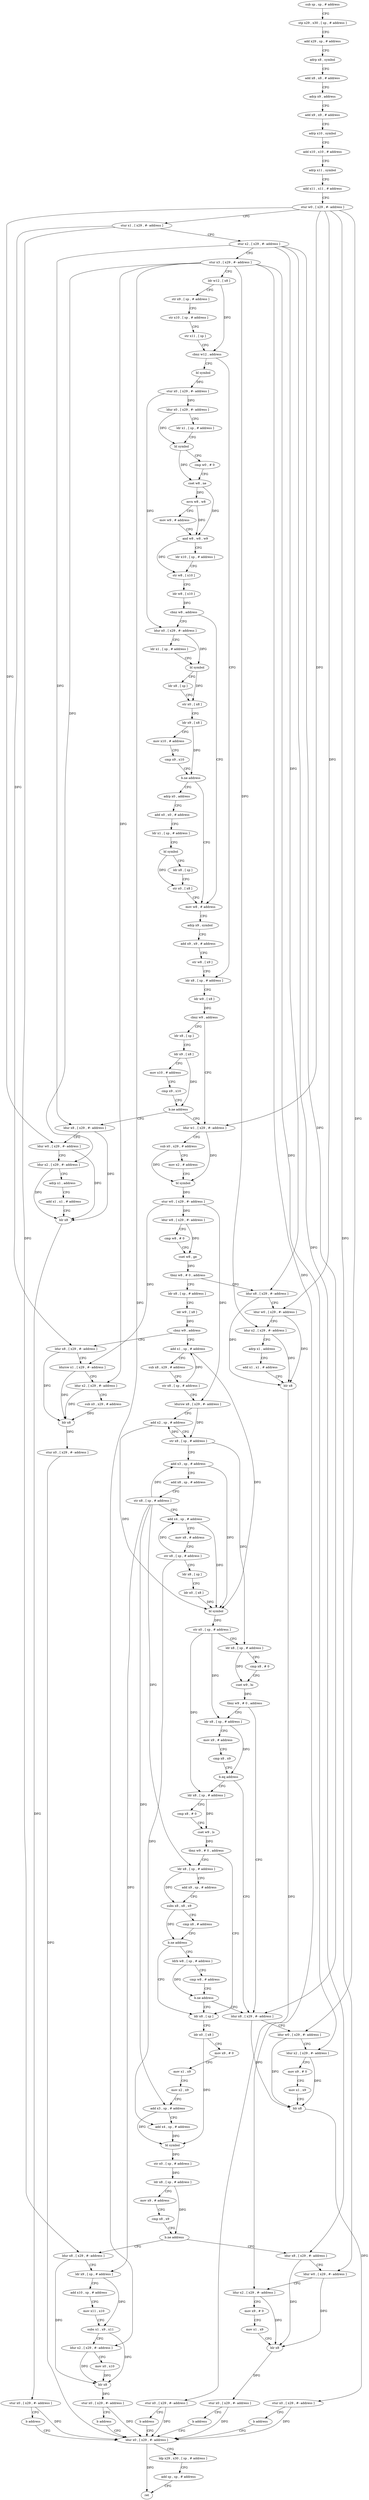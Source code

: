 digraph "func" {
"4217996" [label = "sub sp , sp , # address" ]
"4218000" [label = "stp x29 , x30 , [ sp , # address ]" ]
"4218004" [label = "add x29 , sp , # address" ]
"4218008" [label = "adrp x8 , symbol" ]
"4218012" [label = "add x8 , x8 , # address" ]
"4218016" [label = "adrp x9 , address" ]
"4218020" [label = "add x9 , x9 , # address" ]
"4218024" [label = "adrp x10 , symbol" ]
"4218028" [label = "add x10 , x10 , # address" ]
"4218032" [label = "adrp x11 , symbol" ]
"4218036" [label = "add x11 , x11 , # address" ]
"4218040" [label = "stur w0 , [ x29 , #- address ]" ]
"4218044" [label = "stur x1 , [ x29 , #- address ]" ]
"4218048" [label = "stur x2 , [ x29 , #- address ]" ]
"4218052" [label = "stur x3 , [ x29 , #- address ]" ]
"4218056" [label = "ldr w12 , [ x8 ]" ]
"4218060" [label = "str x9 , [ sp , # address ]" ]
"4218064" [label = "str x10 , [ sp , # address ]" ]
"4218068" [label = "str x11 , [ sp ]" ]
"4218072" [label = "cbnz w12 , address" ]
"4218208" [label = "ldr x8 , [ sp , # address ]" ]
"4218076" [label = "bl symbol" ]
"4218212" [label = "ldr w9 , [ x8 ]" ]
"4218216" [label = "cbnz w9 , address" ]
"4218272" [label = "ldur w1 , [ x29 , #- address ]" ]
"4218220" [label = "ldr x8 , [ sp ]" ]
"4218080" [label = "stur x0 , [ x29 , #- address ]" ]
"4218084" [label = "ldur x0 , [ x29 , #- address ]" ]
"4218088" [label = "ldr x1 , [ sp , # address ]" ]
"4218092" [label = "bl symbol" ]
"4218096" [label = "cmp w0 , # 0" ]
"4218100" [label = "cset w8 , ne" ]
"4218104" [label = "mvn w8 , w8" ]
"4218108" [label = "mov w9 , # address" ]
"4218112" [label = "and w8 , w8 , w9" ]
"4218116" [label = "ldr x10 , [ sp , # address ]" ]
"4218120" [label = "str w8 , [ x10 ]" ]
"4218124" [label = "ldr w8 , [ x10 ]" ]
"4218128" [label = "cbnz w8 , address" ]
"4218192" [label = "mov w8 , # address" ]
"4218132" [label = "ldur x0 , [ x29 , #- address ]" ]
"4218276" [label = "sub x0 , x29 , # address" ]
"4218280" [label = "mov x2 , # address" ]
"4218284" [label = "bl symbol" ]
"4218288" [label = "stur w0 , [ x29 , #- address ]" ]
"4218292" [label = "ldur w8 , [ x29 , #- address ]" ]
"4218296" [label = "cmp w8 , # 0" ]
"4218300" [label = "cset w8 , ge" ]
"4218304" [label = "tbnz w8 , # 0 , address" ]
"4218340" [label = "ldr x8 , [ sp , # address ]" ]
"4218308" [label = "ldur x8 , [ x29 , #- address ]" ]
"4218224" [label = "ldr x9 , [ x8 ]" ]
"4218228" [label = "mov x10 , # address" ]
"4218232" [label = "cmp x9 , x10" ]
"4218236" [label = "b.ne address" ]
"4218240" [label = "ldur x8 , [ x29 , #- address ]" ]
"4218196" [label = "adrp x9 , symbol" ]
"4218200" [label = "add x9 , x9 , # address" ]
"4218204" [label = "str w8 , [ x9 ]" ]
"4218136" [label = "ldr x1 , [ sp , # address ]" ]
"4218140" [label = "bl symbol" ]
"4218144" [label = "ldr x8 , [ sp ]" ]
"4218148" [label = "str x0 , [ x8 ]" ]
"4218152" [label = "ldr x9 , [ x8 ]" ]
"4218156" [label = "mov x10 , # address" ]
"4218160" [label = "cmp x9 , x10" ]
"4218164" [label = "b.ne address" ]
"4218168" [label = "adrp x0 , address" ]
"4218344" [label = "ldr w9 , [ x8 ]" ]
"4218348" [label = "cbnz w9 , address" ]
"4218652" [label = "ldur x8 , [ x29 , #- address ]" ]
"4218352" [label = "add x1 , sp , # address" ]
"4218312" [label = "ldur w0 , [ x29 , #- address ]" ]
"4218316" [label = "ldur x2 , [ x29 , #- address ]" ]
"4218320" [label = "adrp x1 , address" ]
"4218324" [label = "add x1 , x1 , # address" ]
"4218328" [label = "blr x8" ]
"4218332" [label = "stur x0 , [ x29 , #- address ]" ]
"4218336" [label = "b address" ]
"4218676" [label = "ldur x0 , [ x29 , #- address ]" ]
"4218244" [label = "ldur w0 , [ x29 , #- address ]" ]
"4218248" [label = "ldur x2 , [ x29 , #- address ]" ]
"4218252" [label = "adrp x1 , address" ]
"4218256" [label = "add x1 , x1 , # address" ]
"4218260" [label = "blr x8" ]
"4218264" [label = "stur x0 , [ x29 , #- address ]" ]
"4218268" [label = "b address" ]
"4218172" [label = "add x0 , x0 , # address" ]
"4218176" [label = "ldr x1 , [ sp , # address ]" ]
"4218180" [label = "bl symbol" ]
"4218184" [label = "ldr x8 , [ sp ]" ]
"4218188" [label = "str x0 , [ x8 ]" ]
"4218656" [label = "ldursw x1 , [ x29 , #- address ]" ]
"4218660" [label = "ldur x2 , [ x29 , #- address ]" ]
"4218664" [label = "sub x0 , x29 , # address" ]
"4218668" [label = "blr x8" ]
"4218672" [label = "stur x0 , [ x29 , #- address ]" ]
"4218356" [label = "sub x8 , x29 , # address" ]
"4218360" [label = "str x8 , [ sp , # address ]" ]
"4218364" [label = "ldursw x8 , [ x29 , #- address ]" ]
"4218368" [label = "add x2 , sp , # address" ]
"4218372" [label = "str x8 , [ sp , # address ]" ]
"4218376" [label = "add x3 , sp , # address" ]
"4218380" [label = "add x8 , sp , # address" ]
"4218384" [label = "str x8 , [ sp , # address ]" ]
"4218388" [label = "add x4 , sp , # address" ]
"4218392" [label = "mov x8 , # address" ]
"4218396" [label = "str x8 , [ sp , # address ]" ]
"4218400" [label = "ldr x8 , [ sp ]" ]
"4218404" [label = "ldr x0 , [ x8 ]" ]
"4218408" [label = "bl symbol" ]
"4218412" [label = "str x0 , [ sp , # address ]" ]
"4218416" [label = "ldr x8 , [ sp , # address ]" ]
"4218420" [label = "cmp x8 , # 0" ]
"4218424" [label = "cset w9 , hi" ]
"4218428" [label = "tbnz w9 , # 0 , address" ]
"4218496" [label = "ldur x8 , [ x29 , #- address ]" ]
"4218432" [label = "ldr x8 , [ sp , # address ]" ]
"4218680" [label = "ldp x29 , x30 , [ sp , # address ]" ]
"4218684" [label = "add sp , sp , # address" ]
"4218688" [label = "ret" ]
"4218500" [label = "ldur w0 , [ x29 , #- address ]" ]
"4218504" [label = "ldur x2 , [ x29 , #- address ]" ]
"4218508" [label = "mov x9 , # 0" ]
"4218512" [label = "mov x1 , x9" ]
"4218516" [label = "blr x8" ]
"4218520" [label = "stur x0 , [ x29 , #- address ]" ]
"4218524" [label = "b address" ]
"4218436" [label = "mov x9 , # address" ]
"4218440" [label = "cmp x8 , x9" ]
"4218444" [label = "b.eq address" ]
"4218448" [label = "ldr x8 , [ sp , # address ]" ]
"4218452" [label = "cmp x8 , # 0" ]
"4218456" [label = "cset w9 , ls" ]
"4218460" [label = "tbnz w9 , # 0 , address" ]
"4218528" [label = "ldr x8 , [ sp ]" ]
"4218464" [label = "ldr x8 , [ sp , # address ]" ]
"4218532" [label = "ldr x0 , [ x8 ]" ]
"4218536" [label = "mov x9 , # 0" ]
"4218540" [label = "mov x1 , x9" ]
"4218544" [label = "mov x2 , x9" ]
"4218548" [label = "add x3 , sp , # address" ]
"4218552" [label = "add x4 , sp , # address" ]
"4218556" [label = "bl symbol" ]
"4218560" [label = "str x0 , [ sp , # address ]" ]
"4218564" [label = "ldr x8 , [ sp , # address ]" ]
"4218568" [label = "mov x9 , # address" ]
"4218572" [label = "cmp x8 , x9" ]
"4218576" [label = "b.ne address" ]
"4218612" [label = "ldur x8 , [ x29 , #- address ]" ]
"4218580" [label = "ldur x8 , [ x29 , #- address ]" ]
"4218468" [label = "add x9 , sp , # address" ]
"4218472" [label = "subs x8 , x8 , x9" ]
"4218476" [label = "cmp x8 , # address" ]
"4218480" [label = "b.ne address" ]
"4218484" [label = "ldrb w8 , [ sp , # address ]" ]
"4218616" [label = "ldr x9 , [ sp , # address ]" ]
"4218620" [label = "add x10 , sp , # address" ]
"4218624" [label = "mov x11 , x10" ]
"4218628" [label = "subs x1 , x9 , x11" ]
"4218632" [label = "ldur x2 , [ x29 , #- address ]" ]
"4218636" [label = "mov x0 , x10" ]
"4218640" [label = "blr x8" ]
"4218644" [label = "stur x0 , [ x29 , #- address ]" ]
"4218648" [label = "b address" ]
"4218584" [label = "ldur w0 , [ x29 , #- address ]" ]
"4218588" [label = "ldur x2 , [ x29 , #- address ]" ]
"4218592" [label = "mov x9 , # 0" ]
"4218596" [label = "mov x1 , x9" ]
"4218600" [label = "blr x8" ]
"4218604" [label = "stur x0 , [ x29 , #- address ]" ]
"4218608" [label = "b address" ]
"4218488" [label = "cmp w8 , # address" ]
"4218492" [label = "b.ne address" ]
"4217996" -> "4218000" [ label = "CFG" ]
"4218000" -> "4218004" [ label = "CFG" ]
"4218004" -> "4218008" [ label = "CFG" ]
"4218008" -> "4218012" [ label = "CFG" ]
"4218012" -> "4218016" [ label = "CFG" ]
"4218016" -> "4218020" [ label = "CFG" ]
"4218020" -> "4218024" [ label = "CFG" ]
"4218024" -> "4218028" [ label = "CFG" ]
"4218028" -> "4218032" [ label = "CFG" ]
"4218032" -> "4218036" [ label = "CFG" ]
"4218036" -> "4218040" [ label = "CFG" ]
"4218040" -> "4218044" [ label = "CFG" ]
"4218040" -> "4218272" [ label = "DFG" ]
"4218040" -> "4218244" [ label = "DFG" ]
"4218040" -> "4218312" [ label = "DFG" ]
"4218040" -> "4218500" [ label = "DFG" ]
"4218040" -> "4218584" [ label = "DFG" ]
"4218044" -> "4218048" [ label = "CFG" ]
"4218044" -> "4218652" [ label = "DFG" ]
"4218044" -> "4218612" [ label = "DFG" ]
"4218048" -> "4218052" [ label = "CFG" ]
"4218048" -> "4218240" [ label = "DFG" ]
"4218048" -> "4218308" [ label = "DFG" ]
"4218048" -> "4218496" [ label = "DFG" ]
"4218048" -> "4218580" [ label = "DFG" ]
"4218052" -> "4218056" [ label = "CFG" ]
"4218052" -> "4218248" [ label = "DFG" ]
"4218052" -> "4218316" [ label = "DFG" ]
"4218052" -> "4218660" [ label = "DFG" ]
"4218052" -> "4218504" [ label = "DFG" ]
"4218052" -> "4218632" [ label = "DFG" ]
"4218052" -> "4218588" [ label = "DFG" ]
"4218056" -> "4218060" [ label = "CFG" ]
"4218056" -> "4218072" [ label = "DFG" ]
"4218060" -> "4218064" [ label = "CFG" ]
"4218064" -> "4218068" [ label = "CFG" ]
"4218068" -> "4218072" [ label = "CFG" ]
"4218072" -> "4218208" [ label = "CFG" ]
"4218072" -> "4218076" [ label = "CFG" ]
"4218208" -> "4218212" [ label = "CFG" ]
"4218076" -> "4218080" [ label = "DFG" ]
"4218212" -> "4218216" [ label = "DFG" ]
"4218216" -> "4218272" [ label = "CFG" ]
"4218216" -> "4218220" [ label = "CFG" ]
"4218272" -> "4218276" [ label = "CFG" ]
"4218272" -> "4218284" [ label = "DFG" ]
"4218220" -> "4218224" [ label = "CFG" ]
"4218080" -> "4218084" [ label = "DFG" ]
"4218080" -> "4218132" [ label = "DFG" ]
"4218084" -> "4218088" [ label = "CFG" ]
"4218084" -> "4218092" [ label = "DFG" ]
"4218088" -> "4218092" [ label = "CFG" ]
"4218092" -> "4218096" [ label = "CFG" ]
"4218092" -> "4218100" [ label = "DFG" ]
"4218096" -> "4218100" [ label = "CFG" ]
"4218100" -> "4218104" [ label = "DFG" ]
"4218100" -> "4218112" [ label = "DFG" ]
"4218104" -> "4218108" [ label = "CFG" ]
"4218104" -> "4218112" [ label = "DFG" ]
"4218108" -> "4218112" [ label = "CFG" ]
"4218112" -> "4218116" [ label = "CFG" ]
"4218112" -> "4218120" [ label = "DFG" ]
"4218116" -> "4218120" [ label = "CFG" ]
"4218120" -> "4218124" [ label = "CFG" ]
"4218124" -> "4218128" [ label = "DFG" ]
"4218128" -> "4218192" [ label = "CFG" ]
"4218128" -> "4218132" [ label = "CFG" ]
"4218192" -> "4218196" [ label = "CFG" ]
"4218132" -> "4218136" [ label = "CFG" ]
"4218132" -> "4218140" [ label = "DFG" ]
"4218276" -> "4218280" [ label = "CFG" ]
"4218276" -> "4218284" [ label = "DFG" ]
"4218280" -> "4218284" [ label = "CFG" ]
"4218284" -> "4218288" [ label = "DFG" ]
"4218288" -> "4218292" [ label = "DFG" ]
"4218288" -> "4218656" [ label = "DFG" ]
"4218288" -> "4218364" [ label = "DFG" ]
"4218292" -> "4218296" [ label = "CFG" ]
"4218292" -> "4218300" [ label = "DFG" ]
"4218296" -> "4218300" [ label = "CFG" ]
"4218300" -> "4218304" [ label = "DFG" ]
"4218304" -> "4218340" [ label = "CFG" ]
"4218304" -> "4218308" [ label = "CFG" ]
"4218340" -> "4218344" [ label = "CFG" ]
"4218308" -> "4218312" [ label = "CFG" ]
"4218308" -> "4218328" [ label = "DFG" ]
"4218224" -> "4218228" [ label = "CFG" ]
"4218224" -> "4218236" [ label = "DFG" ]
"4218228" -> "4218232" [ label = "CFG" ]
"4218232" -> "4218236" [ label = "CFG" ]
"4218236" -> "4218272" [ label = "CFG" ]
"4218236" -> "4218240" [ label = "CFG" ]
"4218240" -> "4218244" [ label = "CFG" ]
"4218240" -> "4218260" [ label = "DFG" ]
"4218196" -> "4218200" [ label = "CFG" ]
"4218200" -> "4218204" [ label = "CFG" ]
"4218204" -> "4218208" [ label = "CFG" ]
"4218136" -> "4218140" [ label = "CFG" ]
"4218140" -> "4218144" [ label = "CFG" ]
"4218140" -> "4218148" [ label = "DFG" ]
"4218144" -> "4218148" [ label = "CFG" ]
"4218148" -> "4218152" [ label = "CFG" ]
"4218152" -> "4218156" [ label = "CFG" ]
"4218152" -> "4218164" [ label = "DFG" ]
"4218156" -> "4218160" [ label = "CFG" ]
"4218160" -> "4218164" [ label = "CFG" ]
"4218164" -> "4218192" [ label = "CFG" ]
"4218164" -> "4218168" [ label = "CFG" ]
"4218168" -> "4218172" [ label = "CFG" ]
"4218344" -> "4218348" [ label = "DFG" ]
"4218348" -> "4218652" [ label = "CFG" ]
"4218348" -> "4218352" [ label = "CFG" ]
"4218652" -> "4218656" [ label = "CFG" ]
"4218652" -> "4218668" [ label = "DFG" ]
"4218352" -> "4218356" [ label = "CFG" ]
"4218352" -> "4218408" [ label = "DFG" ]
"4218312" -> "4218316" [ label = "CFG" ]
"4218312" -> "4218328" [ label = "DFG" ]
"4218316" -> "4218320" [ label = "CFG" ]
"4218316" -> "4218328" [ label = "DFG" ]
"4218320" -> "4218324" [ label = "CFG" ]
"4218324" -> "4218328" [ label = "CFG" ]
"4218328" -> "4218332" [ label = "DFG" ]
"4218332" -> "4218336" [ label = "CFG" ]
"4218332" -> "4218676" [ label = "DFG" ]
"4218336" -> "4218676" [ label = "CFG" ]
"4218676" -> "4218680" [ label = "CFG" ]
"4218676" -> "4218688" [ label = "DFG" ]
"4218244" -> "4218248" [ label = "CFG" ]
"4218244" -> "4218260" [ label = "DFG" ]
"4218248" -> "4218252" [ label = "CFG" ]
"4218248" -> "4218260" [ label = "DFG" ]
"4218252" -> "4218256" [ label = "CFG" ]
"4218256" -> "4218260" [ label = "CFG" ]
"4218260" -> "4218264" [ label = "DFG" ]
"4218264" -> "4218268" [ label = "CFG" ]
"4218264" -> "4218676" [ label = "DFG" ]
"4218268" -> "4218676" [ label = "CFG" ]
"4218172" -> "4218176" [ label = "CFG" ]
"4218176" -> "4218180" [ label = "CFG" ]
"4218180" -> "4218184" [ label = "CFG" ]
"4218180" -> "4218188" [ label = "DFG" ]
"4218184" -> "4218188" [ label = "CFG" ]
"4218188" -> "4218192" [ label = "CFG" ]
"4218656" -> "4218660" [ label = "CFG" ]
"4218656" -> "4218668" [ label = "DFG" ]
"4218660" -> "4218664" [ label = "CFG" ]
"4218660" -> "4218668" [ label = "DFG" ]
"4218664" -> "4218668" [ label = "DFG" ]
"4218668" -> "4218672" [ label = "DFG" ]
"4218672" -> "4218676" [ label = "DFG" ]
"4218356" -> "4218360" [ label = "CFG" ]
"4218360" -> "4218364" [ label = "CFG" ]
"4218360" -> "4218352" [ label = "DFG" ]
"4218364" -> "4218368" [ label = "CFG" ]
"4218364" -> "4218372" [ label = "DFG" ]
"4218368" -> "4218372" [ label = "CFG" ]
"4218368" -> "4218408" [ label = "DFG" ]
"4218372" -> "4218376" [ label = "CFG" ]
"4218372" -> "4218368" [ label = "DFG" ]
"4218372" -> "4218416" [ label = "DFG" ]
"4218376" -> "4218380" [ label = "CFG" ]
"4218376" -> "4218408" [ label = "DFG" ]
"4218380" -> "4218384" [ label = "CFG" ]
"4218384" -> "4218388" [ label = "CFG" ]
"4218384" -> "4218376" [ label = "DFG" ]
"4218384" -> "4218464" [ label = "DFG" ]
"4218384" -> "4218616" [ label = "DFG" ]
"4218384" -> "4218548" [ label = "DFG" ]
"4218388" -> "4218392" [ label = "CFG" ]
"4218388" -> "4218408" [ label = "DFG" ]
"4218392" -> "4218396" [ label = "CFG" ]
"4218396" -> "4218400" [ label = "CFG" ]
"4218396" -> "4218388" [ label = "DFG" ]
"4218396" -> "4218552" [ label = "DFG" ]
"4218400" -> "4218404" [ label = "CFG" ]
"4218404" -> "4218408" [ label = "DFG" ]
"4218408" -> "4218412" [ label = "DFG" ]
"4218412" -> "4218416" [ label = "CFG" ]
"4218412" -> "4218432" [ label = "DFG" ]
"4218412" -> "4218448" [ label = "DFG" ]
"4218416" -> "4218420" [ label = "CFG" ]
"4218416" -> "4218424" [ label = "DFG" ]
"4218420" -> "4218424" [ label = "CFG" ]
"4218424" -> "4218428" [ label = "DFG" ]
"4218428" -> "4218496" [ label = "CFG" ]
"4218428" -> "4218432" [ label = "CFG" ]
"4218496" -> "4218500" [ label = "CFG" ]
"4218496" -> "4218516" [ label = "DFG" ]
"4218432" -> "4218436" [ label = "CFG" ]
"4218432" -> "4218444" [ label = "DFG" ]
"4218680" -> "4218684" [ label = "CFG" ]
"4218684" -> "4218688" [ label = "CFG" ]
"4218500" -> "4218504" [ label = "CFG" ]
"4218500" -> "4218516" [ label = "DFG" ]
"4218504" -> "4218508" [ label = "CFG" ]
"4218504" -> "4218516" [ label = "DFG" ]
"4218508" -> "4218512" [ label = "CFG" ]
"4218512" -> "4218516" [ label = "CFG" ]
"4218516" -> "4218520" [ label = "DFG" ]
"4218520" -> "4218524" [ label = "CFG" ]
"4218520" -> "4218676" [ label = "DFG" ]
"4218524" -> "4218676" [ label = "CFG" ]
"4218436" -> "4218440" [ label = "CFG" ]
"4218440" -> "4218444" [ label = "CFG" ]
"4218444" -> "4218496" [ label = "CFG" ]
"4218444" -> "4218448" [ label = "CFG" ]
"4218448" -> "4218452" [ label = "CFG" ]
"4218448" -> "4218456" [ label = "DFG" ]
"4218452" -> "4218456" [ label = "CFG" ]
"4218456" -> "4218460" [ label = "DFG" ]
"4218460" -> "4218528" [ label = "CFG" ]
"4218460" -> "4218464" [ label = "CFG" ]
"4218528" -> "4218532" [ label = "CFG" ]
"4218464" -> "4218468" [ label = "CFG" ]
"4218464" -> "4218472" [ label = "DFG" ]
"4218532" -> "4218536" [ label = "CFG" ]
"4218532" -> "4218556" [ label = "DFG" ]
"4218536" -> "4218540" [ label = "CFG" ]
"4218540" -> "4218544" [ label = "CFG" ]
"4218544" -> "4218548" [ label = "CFG" ]
"4218548" -> "4218552" [ label = "CFG" ]
"4218548" -> "4218556" [ label = "DFG" ]
"4218552" -> "4218556" [ label = "DFG" ]
"4218556" -> "4218560" [ label = "DFG" ]
"4218560" -> "4218564" [ label = "DFG" ]
"4218564" -> "4218568" [ label = "CFG" ]
"4218564" -> "4218576" [ label = "DFG" ]
"4218568" -> "4218572" [ label = "CFG" ]
"4218572" -> "4218576" [ label = "CFG" ]
"4218576" -> "4218612" [ label = "CFG" ]
"4218576" -> "4218580" [ label = "CFG" ]
"4218612" -> "4218616" [ label = "CFG" ]
"4218612" -> "4218640" [ label = "DFG" ]
"4218580" -> "4218584" [ label = "CFG" ]
"4218580" -> "4218600" [ label = "DFG" ]
"4218468" -> "4218472" [ label = "CFG" ]
"4218472" -> "4218476" [ label = "CFG" ]
"4218472" -> "4218480" [ label = "DFG" ]
"4218476" -> "4218480" [ label = "CFG" ]
"4218480" -> "4218528" [ label = "CFG" ]
"4218480" -> "4218484" [ label = "CFG" ]
"4218484" -> "4218488" [ label = "CFG" ]
"4218484" -> "4218492" [ label = "DFG" ]
"4218616" -> "4218620" [ label = "CFG" ]
"4218616" -> "4218628" [ label = "DFG" ]
"4218620" -> "4218624" [ label = "CFG" ]
"4218624" -> "4218628" [ label = "CFG" ]
"4218628" -> "4218632" [ label = "CFG" ]
"4218628" -> "4218640" [ label = "DFG" ]
"4218632" -> "4218636" [ label = "CFG" ]
"4218632" -> "4218640" [ label = "DFG" ]
"4218636" -> "4218640" [ label = "DFG" ]
"4218640" -> "4218644" [ label = "DFG" ]
"4218644" -> "4218648" [ label = "CFG" ]
"4218644" -> "4218676" [ label = "DFG" ]
"4218648" -> "4218676" [ label = "CFG" ]
"4218584" -> "4218588" [ label = "CFG" ]
"4218584" -> "4218600" [ label = "DFG" ]
"4218588" -> "4218592" [ label = "CFG" ]
"4218588" -> "4218600" [ label = "DFG" ]
"4218592" -> "4218596" [ label = "CFG" ]
"4218596" -> "4218600" [ label = "CFG" ]
"4218600" -> "4218604" [ label = "DFG" ]
"4218604" -> "4218608" [ label = "CFG" ]
"4218604" -> "4218676" [ label = "DFG" ]
"4218608" -> "4218676" [ label = "CFG" ]
"4218488" -> "4218492" [ label = "CFG" ]
"4218492" -> "4218528" [ label = "CFG" ]
"4218492" -> "4218496" [ label = "CFG" ]
}
